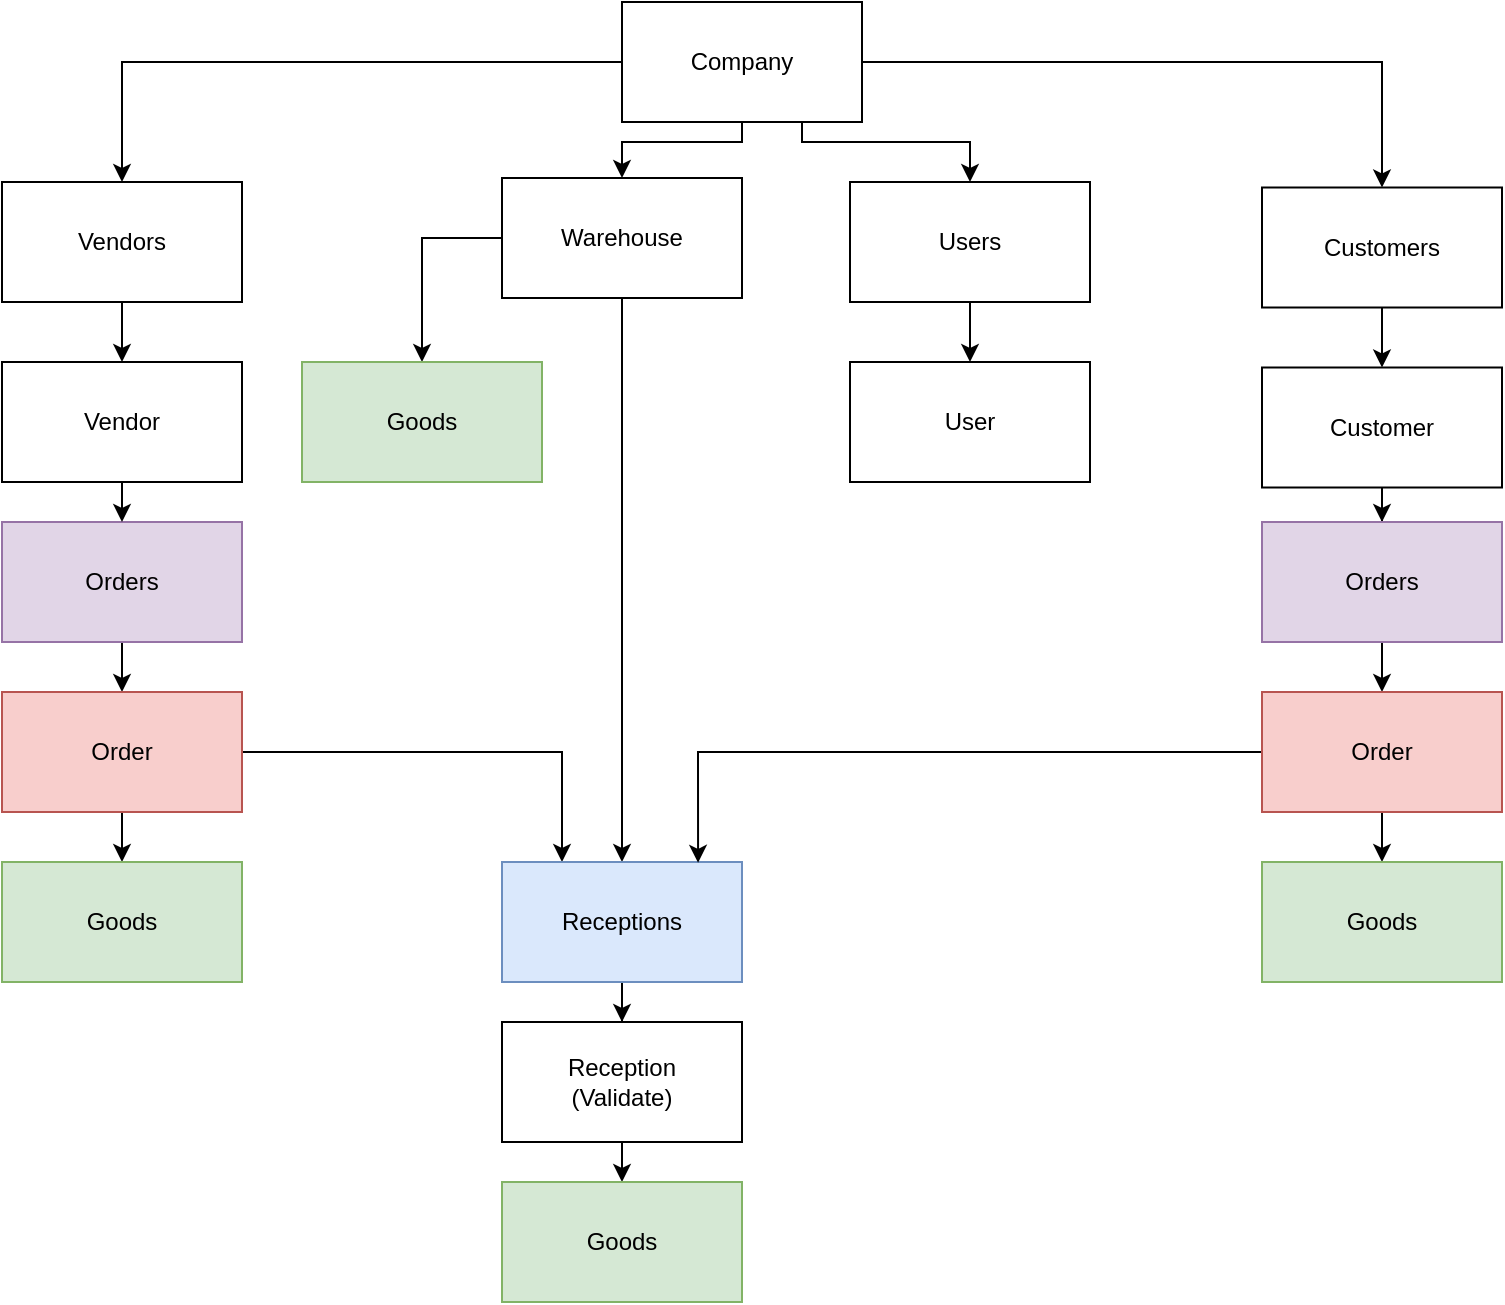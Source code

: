 <mxfile version="15.0.6" type="device"><diagram id="P6BEe86yO_RnVs9HAYa4" name="Page-1"><mxGraphModel dx="1613" dy="492" grid="1" gridSize="10" guides="1" tooltips="1" connect="1" arrows="1" fold="1" page="1" pageScale="1" pageWidth="827" pageHeight="1169" math="0" shadow="0"><root><mxCell id="0"/><mxCell id="1" parent="0"/><mxCell id="76TIL1mF7Rd6xmod4Wnb-28" value="" style="edgeStyle=orthogonalEdgeStyle;rounded=0;orthogonalLoop=1;jettySize=auto;html=1;" parent="1" source="76TIL1mF7Rd6xmod4Wnb-25" target="76TIL1mF7Rd6xmod4Wnb-27" edge="1"><mxGeometry relative="1" as="geometry"/></mxCell><mxCell id="76TIL1mF7Rd6xmod4Wnb-33" value="" style="edgeStyle=orthogonalEdgeStyle;rounded=0;orthogonalLoop=1;jettySize=auto;html=1;" parent="1" source="76TIL1mF7Rd6xmod4Wnb-25" target="76TIL1mF7Rd6xmod4Wnb-32" edge="1"><mxGeometry relative="1" as="geometry"><Array as="points"><mxPoint x="360" y="280"/><mxPoint x="300" y="280"/></Array></mxGeometry></mxCell><mxCell id="76TIL1mF7Rd6xmod4Wnb-36" value="" style="edgeStyle=orthogonalEdgeStyle;rounded=0;orthogonalLoop=1;jettySize=auto;html=1;" parent="1" source="76TIL1mF7Rd6xmod4Wnb-25" target="76TIL1mF7Rd6xmod4Wnb-35" edge="1"><mxGeometry relative="1" as="geometry"/></mxCell><mxCell id="76TIL1mF7Rd6xmod4Wnb-25" value="Company" style="rounded=0;whiteSpace=wrap;html=1;" parent="1" vertex="1"><mxGeometry x="300" y="210" width="120" height="60" as="geometry"/></mxCell><mxCell id="YbzBEYQXSWe88f7bu9pe-29" value="" style="edgeStyle=orthogonalEdgeStyle;rounded=0;orthogonalLoop=1;jettySize=auto;html=1;" parent="1" source="76TIL1mF7Rd6xmod4Wnb-27" target="YbzBEYQXSWe88f7bu9pe-28" edge="1"><mxGeometry relative="1" as="geometry"/></mxCell><mxCell id="76TIL1mF7Rd6xmod4Wnb-27" value="Vendors" style="rounded=0;whiteSpace=wrap;html=1;" parent="1" vertex="1"><mxGeometry x="-10" y="300" width="120" height="60" as="geometry"/></mxCell><mxCell id="76TIL1mF7Rd6xmod4Wnb-47" style="edgeStyle=orthogonalEdgeStyle;rounded=0;orthogonalLoop=1;jettySize=auto;html=1;entryX=0.5;entryY=0;entryDx=0;entryDy=0;" parent="1" source="76TIL1mF7Rd6xmod4Wnb-29" target="76TIL1mF7Rd6xmod4Wnb-41" edge="1"><mxGeometry relative="1" as="geometry"/></mxCell><mxCell id="76TIL1mF7Rd6xmod4Wnb-29" value="Orders" style="rounded=0;whiteSpace=wrap;html=1;fillColor=#e1d5e7;strokeColor=#9673a6;" parent="1" vertex="1"><mxGeometry x="-10" y="470" width="120" height="60" as="geometry"/></mxCell><mxCell id="76TIL1mF7Rd6xmod4Wnb-53" value="" style="edgeStyle=orthogonalEdgeStyle;rounded=0;orthogonalLoop=1;jettySize=auto;html=1;exitX=0;exitY=0.5;exitDx=0;exitDy=0;" parent="1" source="76TIL1mF7Rd6xmod4Wnb-32" target="76TIL1mF7Rd6xmod4Wnb-52" edge="1"><mxGeometry relative="1" as="geometry"/></mxCell><mxCell id="76TIL1mF7Rd6xmod4Wnb-58" value="" style="edgeStyle=orthogonalEdgeStyle;rounded=0;orthogonalLoop=1;jettySize=auto;html=1;" parent="1" source="76TIL1mF7Rd6xmod4Wnb-32" target="76TIL1mF7Rd6xmod4Wnb-57" edge="1"><mxGeometry relative="1" as="geometry"/></mxCell><mxCell id="76TIL1mF7Rd6xmod4Wnb-32" value="Warehouse" style="rounded=0;whiteSpace=wrap;html=1;" parent="1" vertex="1"><mxGeometry x="240" y="298" width="120" height="60" as="geometry"/></mxCell><mxCell id="76TIL1mF7Rd6xmod4Wnb-39" value="" style="edgeStyle=orthogonalEdgeStyle;rounded=0;orthogonalLoop=1;jettySize=auto;html=1;" parent="1" source="76TIL1mF7Rd6xmod4Wnb-35" target="76TIL1mF7Rd6xmod4Wnb-38" edge="1"><mxGeometry relative="1" as="geometry"/></mxCell><mxCell id="76TIL1mF7Rd6xmod4Wnb-35" value="Customers" style="rounded=0;whiteSpace=wrap;html=1;" parent="1" vertex="1"><mxGeometry x="620" y="302.75" width="120" height="60" as="geometry"/></mxCell><mxCell id="YbzBEYQXSWe88f7bu9pe-12" value="" style="edgeStyle=orthogonalEdgeStyle;rounded=0;orthogonalLoop=1;jettySize=auto;html=1;" parent="1" source="76TIL1mF7Rd6xmod4Wnb-38" target="YbzBEYQXSWe88f7bu9pe-11" edge="1"><mxGeometry relative="1" as="geometry"/></mxCell><mxCell id="76TIL1mF7Rd6xmod4Wnb-38" value="Customer" style="rounded=0;whiteSpace=wrap;html=1;" parent="1" vertex="1"><mxGeometry x="620" y="392.75" width="120" height="60" as="geometry"/></mxCell><mxCell id="76TIL1mF7Rd6xmod4Wnb-43" value="" style="edgeStyle=orthogonalEdgeStyle;rounded=0;orthogonalLoop=1;jettySize=auto;html=1;" parent="1" source="76TIL1mF7Rd6xmod4Wnb-41" target="76TIL1mF7Rd6xmod4Wnb-42" edge="1"><mxGeometry relative="1" as="geometry"/></mxCell><mxCell id="76TIL1mF7Rd6xmod4Wnb-46" value="" style="edgeStyle=orthogonalEdgeStyle;rounded=0;orthogonalLoop=1;jettySize=auto;html=1;entryX=0.25;entryY=0;entryDx=0;entryDy=0;" parent="1" source="76TIL1mF7Rd6xmod4Wnb-41" target="76TIL1mF7Rd6xmod4Wnb-57" edge="1"><mxGeometry relative="1" as="geometry"><mxPoint x="-50" y="600.059" as="targetPoint"/></mxGeometry></mxCell><mxCell id="76TIL1mF7Rd6xmod4Wnb-41" value="Order" style="rounded=0;whiteSpace=wrap;html=1;fillColor=#f8cecc;strokeColor=#b85450;" parent="1" vertex="1"><mxGeometry x="-10" y="555" width="120" height="60" as="geometry"/></mxCell><mxCell id="76TIL1mF7Rd6xmod4Wnb-42" value="Goods" style="rounded=0;whiteSpace=wrap;html=1;fillColor=#d5e8d4;strokeColor=#82b366;" parent="1" vertex="1"><mxGeometry x="-10" y="640" width="120" height="60" as="geometry"/></mxCell><mxCell id="76TIL1mF7Rd6xmod4Wnb-52" value="Goods" style="rounded=0;whiteSpace=wrap;html=1;fillColor=#d5e8d4;strokeColor=#82b366;" parent="1" vertex="1"><mxGeometry x="140" y="390" width="120" height="60" as="geometry"/></mxCell><mxCell id="YbzBEYQXSWe88f7bu9pe-2" value="" style="edgeStyle=orthogonalEdgeStyle;rounded=0;orthogonalLoop=1;jettySize=auto;html=1;" parent="1" source="76TIL1mF7Rd6xmod4Wnb-57" target="YbzBEYQXSWe88f7bu9pe-1" edge="1"><mxGeometry relative="1" as="geometry"/></mxCell><mxCell id="76TIL1mF7Rd6xmod4Wnb-57" value="Receptions" style="rounded=0;whiteSpace=wrap;html=1;fillColor=#dae8fc;strokeColor=#6c8ebf;" parent="1" vertex="1"><mxGeometry x="240" y="640" width="120" height="60" as="geometry"/></mxCell><mxCell id="YbzBEYQXSWe88f7bu9pe-10" value="" style="edgeStyle=orthogonalEdgeStyle;rounded=0;orthogonalLoop=1;jettySize=auto;html=1;" parent="1" source="tG90QUD0N_GvnoOOFVbO-1" target="YbzBEYQXSWe88f7bu9pe-9" edge="1"><mxGeometry relative="1" as="geometry"/></mxCell><mxCell id="tG90QUD0N_GvnoOOFVbO-1" value="Users" style="rounded=0;whiteSpace=wrap;html=1;" parent="1" vertex="1"><mxGeometry x="414" y="300" width="120" height="60" as="geometry"/></mxCell><mxCell id="tG90QUD0N_GvnoOOFVbO-2" value="" style="edgeStyle=orthogonalEdgeStyle;rounded=0;orthogonalLoop=1;jettySize=auto;html=1;entryX=0.5;entryY=0;entryDx=0;entryDy=0;exitX=0.75;exitY=1;exitDx=0;exitDy=0;" parent="1" source="76TIL1mF7Rd6xmod4Wnb-25" target="tG90QUD0N_GvnoOOFVbO-1" edge="1"><mxGeometry relative="1" as="geometry"><mxPoint x="430" y="280" as="sourcePoint"/><mxPoint x="647" y="250" as="targetPoint"/><Array as="points"><mxPoint x="390" y="280"/><mxPoint x="474" y="280"/></Array></mxGeometry></mxCell><mxCell id="YbzBEYQXSWe88f7bu9pe-4" style="edgeStyle=orthogonalEdgeStyle;rounded=0;orthogonalLoop=1;jettySize=auto;html=1;exitX=0.5;exitY=1;exitDx=0;exitDy=0;entryX=0.5;entryY=0;entryDx=0;entryDy=0;" parent="1" source="YbzBEYQXSWe88f7bu9pe-1" target="YbzBEYQXSWe88f7bu9pe-3" edge="1"><mxGeometry relative="1" as="geometry"/></mxCell><mxCell id="YbzBEYQXSWe88f7bu9pe-1" value="Reception&lt;br&gt;(Validate)" style="rounded=0;whiteSpace=wrap;html=1;" parent="1" vertex="1"><mxGeometry x="240" y="720" width="120" height="60" as="geometry"/></mxCell><mxCell id="YbzBEYQXSWe88f7bu9pe-3" value="Goods" style="rounded=0;whiteSpace=wrap;html=1;fillColor=#d5e8d4;strokeColor=#82b366;" parent="1" vertex="1"><mxGeometry x="240" y="800" width="120" height="60" as="geometry"/></mxCell><mxCell id="YbzBEYQXSWe88f7bu9pe-9" value="User" style="rounded=0;whiteSpace=wrap;html=1;" parent="1" vertex="1"><mxGeometry x="414" y="390" width="120" height="60" as="geometry"/></mxCell><mxCell id="YbzBEYQXSWe88f7bu9pe-24" style="edgeStyle=orthogonalEdgeStyle;rounded=0;orthogonalLoop=1;jettySize=auto;html=1;exitX=0.5;exitY=1;exitDx=0;exitDy=0;entryX=0.5;entryY=0;entryDx=0;entryDy=0;" parent="1" source="YbzBEYQXSWe88f7bu9pe-11" target="YbzBEYQXSWe88f7bu9pe-15" edge="1"><mxGeometry relative="1" as="geometry"/></mxCell><mxCell id="YbzBEYQXSWe88f7bu9pe-11" value="Orders" style="whiteSpace=wrap;html=1;rounded=0;fillColor=#e1d5e7;strokeColor=#9673a6;" parent="1" vertex="1"><mxGeometry x="620" y="470" width="120" height="60" as="geometry"/></mxCell><mxCell id="YbzBEYQXSWe88f7bu9pe-13" value="" style="edgeStyle=orthogonalEdgeStyle;rounded=0;orthogonalLoop=1;jettySize=auto;html=1;exitX=0.5;exitY=1;exitDx=0;exitDy=0;" parent="1" source="YbzBEYQXSWe88f7bu9pe-15" target="YbzBEYQXSWe88f7bu9pe-16" edge="1"><mxGeometry relative="1" as="geometry"/></mxCell><mxCell id="YbzBEYQXSWe88f7bu9pe-14" value="" style="edgeStyle=orthogonalEdgeStyle;rounded=0;orthogonalLoop=1;jettySize=auto;html=1;exitX=0;exitY=0.5;exitDx=0;exitDy=0;entryX=0.817;entryY=0.007;entryDx=0;entryDy=0;entryPerimeter=0;" parent="1" source="YbzBEYQXSWe88f7bu9pe-15" target="76TIL1mF7Rd6xmod4Wnb-57" edge="1"><mxGeometry relative="1" as="geometry"><mxPoint x="600" y="650.0" as="targetPoint"/></mxGeometry></mxCell><mxCell id="YbzBEYQXSWe88f7bu9pe-15" value="Order" style="rounded=0;whiteSpace=wrap;html=1;fillColor=#f8cecc;strokeColor=#b85450;" parent="1" vertex="1"><mxGeometry x="620" y="555" width="120" height="60" as="geometry"/></mxCell><mxCell id="YbzBEYQXSWe88f7bu9pe-16" value="Goods" style="rounded=0;whiteSpace=wrap;html=1;fillColor=#d5e8d4;strokeColor=#82b366;" parent="1" vertex="1"><mxGeometry x="620" y="640" width="120" height="60" as="geometry"/></mxCell><mxCell id="YbzBEYQXSWe88f7bu9pe-30" style="edgeStyle=orthogonalEdgeStyle;rounded=0;orthogonalLoop=1;jettySize=auto;html=1;exitX=0.5;exitY=1;exitDx=0;exitDy=0;entryX=0.5;entryY=0;entryDx=0;entryDy=0;" parent="1" source="YbzBEYQXSWe88f7bu9pe-28" target="76TIL1mF7Rd6xmod4Wnb-29" edge="1"><mxGeometry relative="1" as="geometry"/></mxCell><mxCell id="YbzBEYQXSWe88f7bu9pe-28" value="Vendor" style="rounded=0;whiteSpace=wrap;html=1;" parent="1" vertex="1"><mxGeometry x="-10" y="390" width="120" height="60" as="geometry"/></mxCell></root></mxGraphModel></diagram></mxfile>